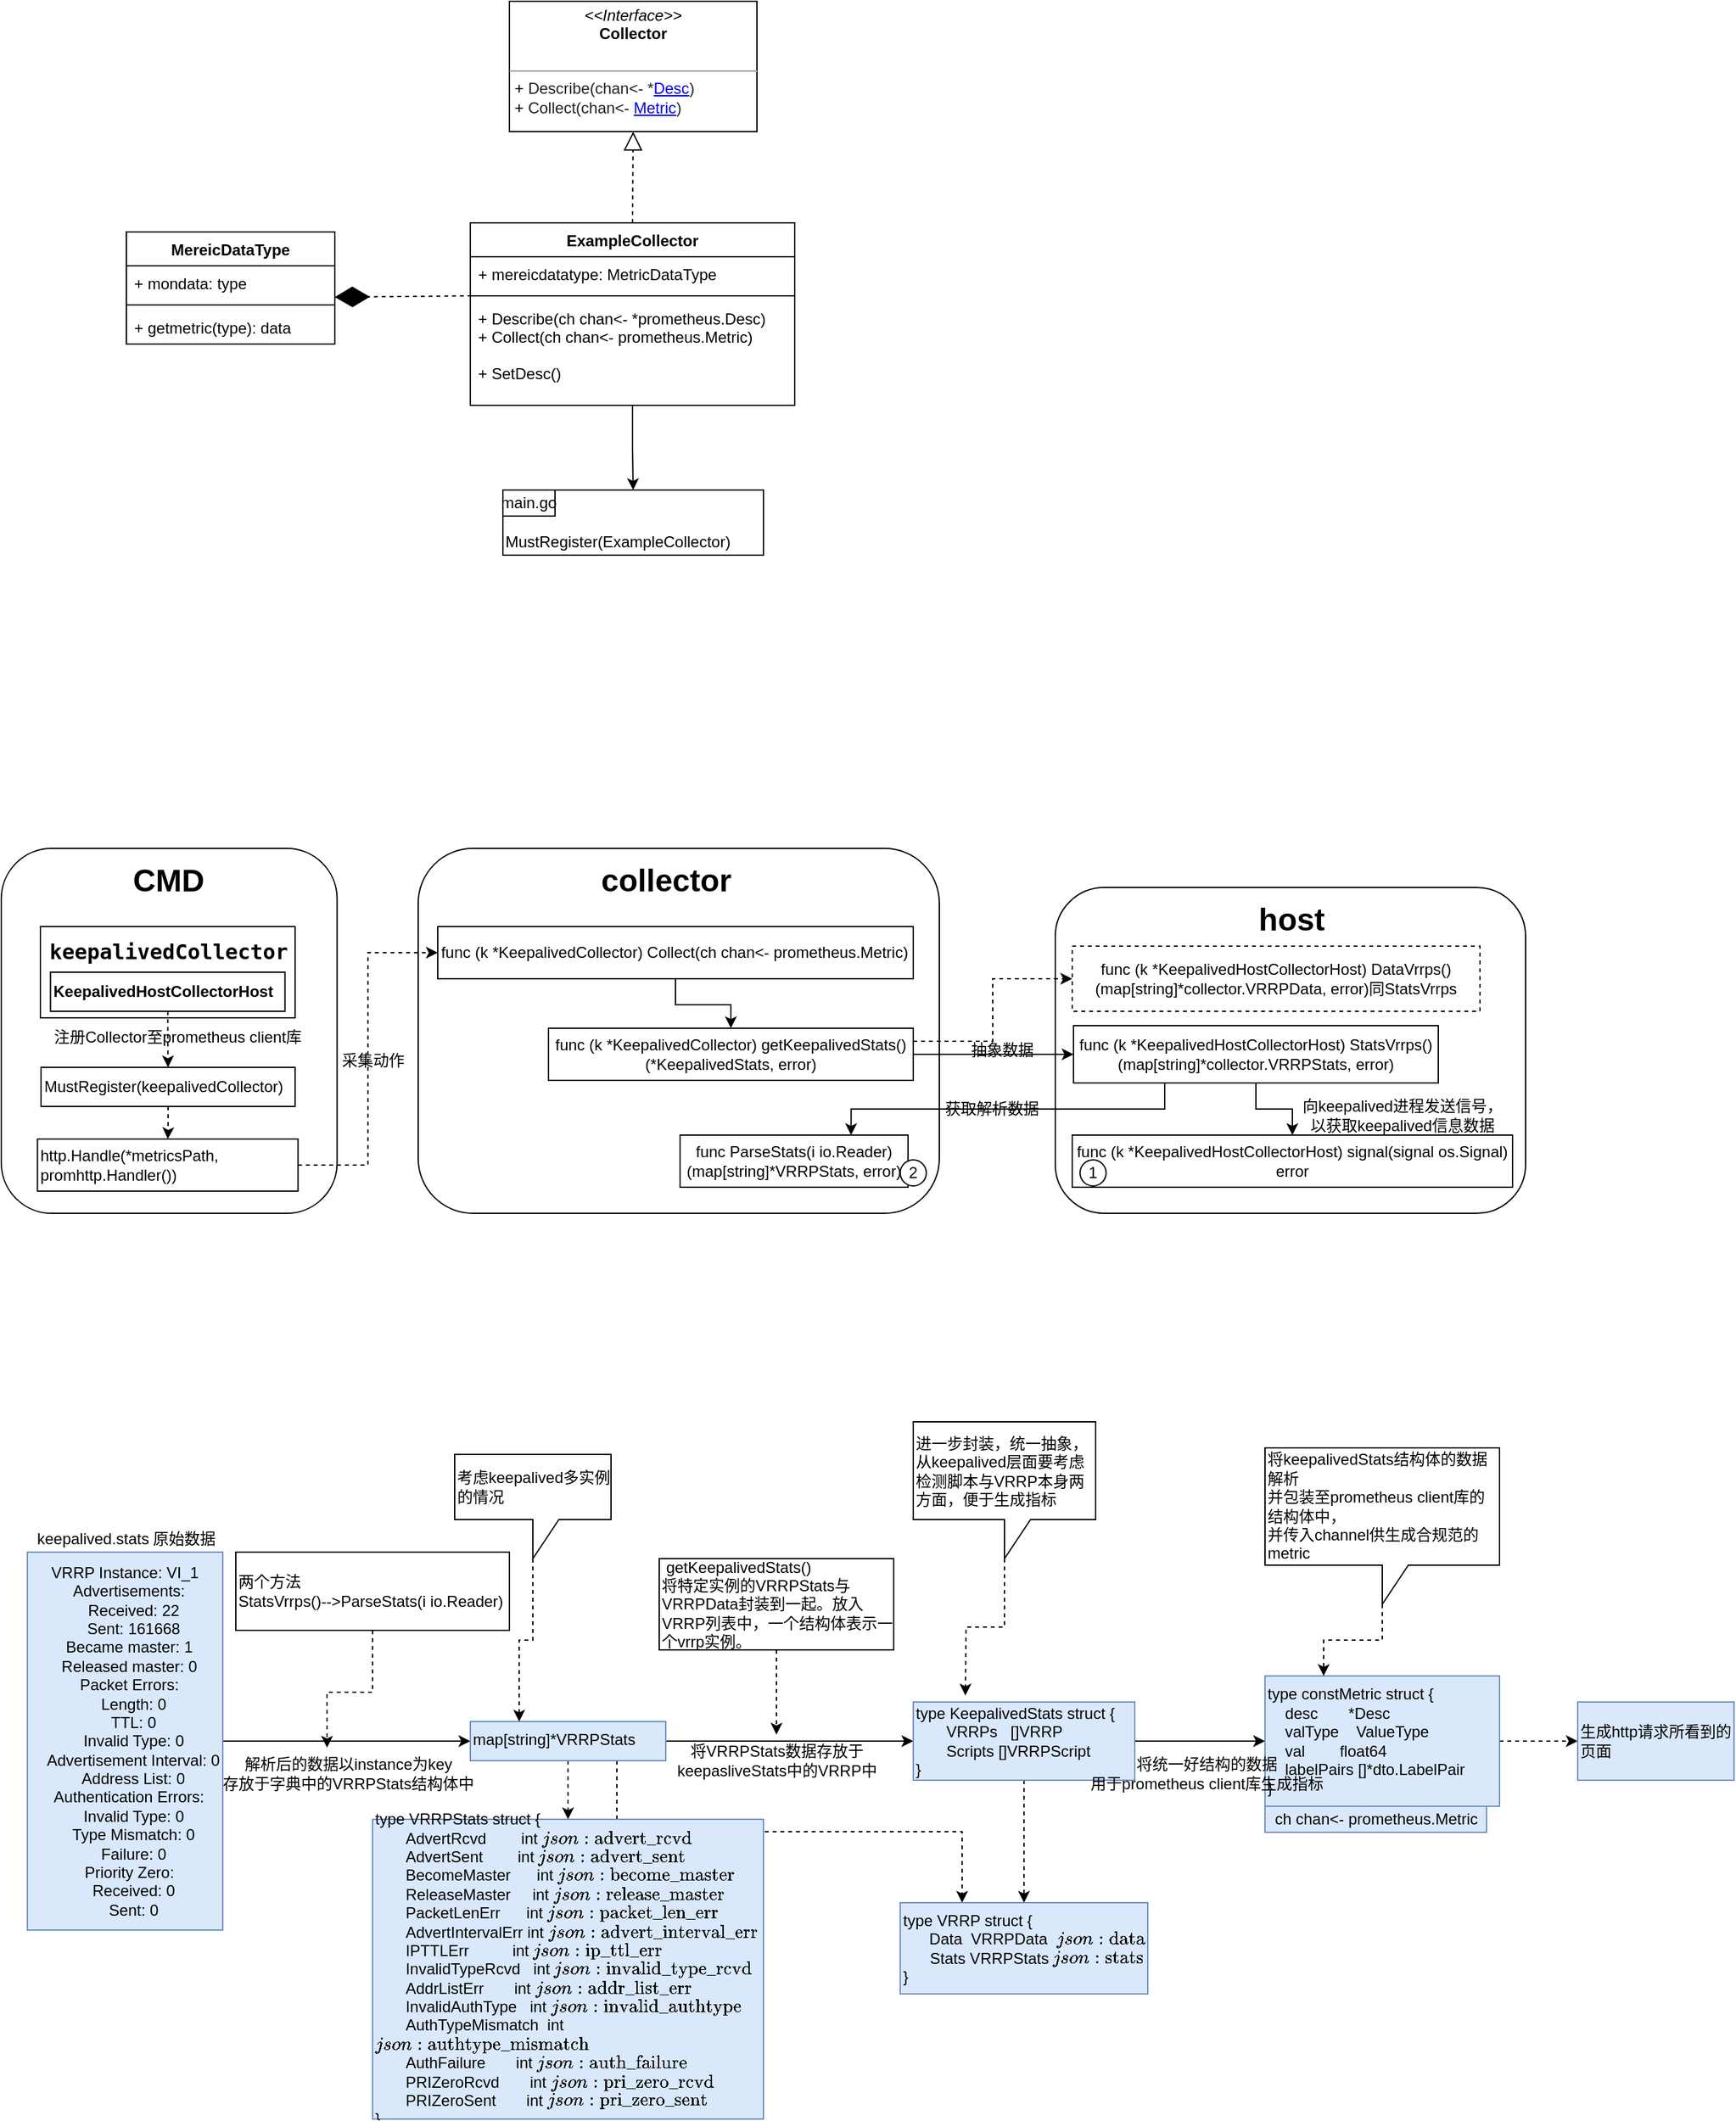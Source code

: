 <mxfile version="14.5.1" type="github">
  <diagram id="C5RBs43oDa-KdzZeNtuy" name="Page-1">
    <mxGraphModel dx="1422" dy="706" grid="1" gridSize="10" guides="1" tooltips="1" connect="1" arrows="1" fold="1" page="1" pageScale="1" pageWidth="827" pageHeight="1169" math="0" shadow="0">
      <root>
        <mxCell id="WIyWlLk6GJQsqaUBKTNV-0" />
        <mxCell id="WIyWlLk6GJQsqaUBKTNV-1" parent="WIyWlLk6GJQsqaUBKTNV-0" />
        <mxCell id="RVAC2XV0_P0tuHo6thdl-79" value="" style="rounded=1;whiteSpace=wrap;html=1;strokeColor=#000000;fillColor=#FFFFFF;fontSize=12;align=left;" vertex="1" parent="WIyWlLk6GJQsqaUBKTNV-1">
          <mxGeometry x="170" y="910" width="257.75" height="280" as="geometry" />
        </mxCell>
        <mxCell id="RVAC2XV0_P0tuHo6thdl-9" value="" style="rounded=1;whiteSpace=wrap;html=1;strokeColor=#000000;fillColor=#FFFFFF;" vertex="1" parent="WIyWlLk6GJQsqaUBKTNV-1">
          <mxGeometry x="979" y="940" width="361" height="250" as="geometry" />
        </mxCell>
        <mxCell id="RVAC2XV0_P0tuHo6thdl-6" value="" style="rounded=1;whiteSpace=wrap;html=1;strokeColor=#000000;fillColor=#FFFFFF;" vertex="1" parent="WIyWlLk6GJQsqaUBKTNV-1">
          <mxGeometry x="490" y="910" width="400" height="280" as="geometry" />
        </mxCell>
        <mxCell id="RVAC2XV0_P0tuHo6thdl-4" value="&lt;pre&gt;&lt;span style=&quot;font-size: 16px ; background-color: rgb(255 , 255 , 255)&quot;&gt;&lt;b&gt;keepalivedCollector&lt;/b&gt;&lt;/span&gt;&lt;span style=&quot;background-color: rgb(43 , 43 , 43) ; color: rgb(169 , 183 , 198) ; font-size: 12pt&quot;&gt;&lt;br&gt;&lt;/span&gt;&lt;/pre&gt;&lt;pre&gt;&lt;span style=&quot;font-size: 16px ; background-color: rgb(255 , 255 , 255)&quot;&gt;&lt;b&gt;&lt;br&gt;&lt;/b&gt;&lt;/span&gt;&lt;/pre&gt;" style="html=1;fillColor=#FFFFFF;" vertex="1" parent="WIyWlLk6GJQsqaUBKTNV-1">
          <mxGeometry x="200" y="970" width="195.5" height="70" as="geometry" />
        </mxCell>
        <mxCell id="RVAC2XV0_P0tuHo6thdl-12" style="edgeStyle=orthogonalEdgeStyle;rounded=0;orthogonalLoop=1;jettySize=auto;html=1;exitX=0.5;exitY=1;exitDx=0;exitDy=0;fontSize=12;" edge="1" parent="WIyWlLk6GJQsqaUBKTNV-1" source="RVAC2XV0_P0tuHo6thdl-5" target="RVAC2XV0_P0tuHo6thdl-8">
          <mxGeometry relative="1" as="geometry" />
        </mxCell>
        <mxCell id="RVAC2XV0_P0tuHo6thdl-5" value="func (k *KeepalivedCollector) Collect(ch chan&amp;lt;- prometheus.Metric)&amp;nbsp;" style="html=1;" vertex="1" parent="WIyWlLk6GJQsqaUBKTNV-1">
          <mxGeometry x="505" y="970" width="365" height="40" as="geometry" />
        </mxCell>
        <mxCell id="RVAC2XV0_P0tuHo6thdl-7" value="collector" style="text;html=1;align=center;verticalAlign=middle;resizable=0;points=[];autosize=1;fontStyle=1;fontSize=24;" vertex="1" parent="WIyWlLk6GJQsqaUBKTNV-1">
          <mxGeometry x="620" y="920" width="120" height="30" as="geometry" />
        </mxCell>
        <mxCell id="RVAC2XV0_P0tuHo6thdl-11" style="edgeStyle=orthogonalEdgeStyle;rounded=0;orthogonalLoop=1;jettySize=auto;html=1;exitX=1;exitY=0.5;exitDx=0;exitDy=0;entryX=0;entryY=0.5;entryDx=0;entryDy=0;fontSize=12;" edge="1" parent="WIyWlLk6GJQsqaUBKTNV-1" source="RVAC2XV0_P0tuHo6thdl-8" target="RVAC2XV0_P0tuHo6thdl-10">
          <mxGeometry relative="1" as="geometry" />
        </mxCell>
        <mxCell id="RVAC2XV0_P0tuHo6thdl-75" style="edgeStyle=orthogonalEdgeStyle;rounded=0;orthogonalLoop=1;jettySize=auto;html=1;exitX=1;exitY=0.25;exitDx=0;exitDy=0;entryX=0;entryY=0.5;entryDx=0;entryDy=0;fontSize=12;dashed=1;" edge="1" parent="WIyWlLk6GJQsqaUBKTNV-1" source="RVAC2XV0_P0tuHo6thdl-8" target="RVAC2XV0_P0tuHo6thdl-27">
          <mxGeometry relative="1" as="geometry" />
        </mxCell>
        <mxCell id="RVAC2XV0_P0tuHo6thdl-8" value="func (k *KeepalivedCollector) getKeepalivedStats() &lt;br&gt;(*KeepalivedStats, error)" style="rounded=0;whiteSpace=wrap;html=1;strokeColor=#000000;fillColor=#FFFFFF;fontSize=12;" vertex="1" parent="WIyWlLk6GJQsqaUBKTNV-1">
          <mxGeometry x="590" y="1048" width="280" height="40" as="geometry" />
        </mxCell>
        <mxCell id="RVAC2XV0_P0tuHo6thdl-15" style="edgeStyle=orthogonalEdgeStyle;rounded=0;orthogonalLoop=1;jettySize=auto;html=1;fontSize=12;" edge="1" parent="WIyWlLk6GJQsqaUBKTNV-1" source="RVAC2XV0_P0tuHo6thdl-10" target="RVAC2XV0_P0tuHo6thdl-14">
          <mxGeometry relative="1" as="geometry" />
        </mxCell>
        <mxCell id="RVAC2XV0_P0tuHo6thdl-25" style="edgeStyle=orthogonalEdgeStyle;rounded=0;orthogonalLoop=1;jettySize=auto;html=1;exitX=0.25;exitY=1;exitDx=0;exitDy=0;entryX=0.75;entryY=0;entryDx=0;entryDy=0;fontSize=12;" edge="1" parent="WIyWlLk6GJQsqaUBKTNV-1" source="RVAC2XV0_P0tuHo6thdl-10" target="RVAC2XV0_P0tuHo6thdl-21">
          <mxGeometry relative="1" as="geometry" />
        </mxCell>
        <mxCell id="RVAC2XV0_P0tuHo6thdl-10" value="func (k *KeepalivedHostCollectorHost) StatsVrrps() (map[string]*collector.VRRPStats, error)" style="rounded=0;whiteSpace=wrap;html=1;strokeColor=#000000;fillColor=#FFFFFF;fontSize=12;" vertex="1" parent="WIyWlLk6GJQsqaUBKTNV-1">
          <mxGeometry x="993" y="1046" width="280" height="44" as="geometry" />
        </mxCell>
        <mxCell id="RVAC2XV0_P0tuHo6thdl-14" value="func (k *KeepalivedHostCollectorHost) signal(signal os.Signal) &lt;br&gt;error" style="rounded=0;whiteSpace=wrap;html=1;strokeColor=#000000;fillColor=#FFFFFF;fontSize=12;" vertex="1" parent="WIyWlLk6GJQsqaUBKTNV-1">
          <mxGeometry x="992" y="1130" width="338" height="40" as="geometry" />
        </mxCell>
        <mxCell id="RVAC2XV0_P0tuHo6thdl-16" value="host" style="text;html=1;align=center;verticalAlign=middle;resizable=0;points=[];autosize=1;fontStyle=1;fontSize=24;" vertex="1" parent="WIyWlLk6GJQsqaUBKTNV-1">
          <mxGeometry x="1124.5" y="950" width="70" height="30" as="geometry" />
        </mxCell>
        <mxCell id="RVAC2XV0_P0tuHo6thdl-17" value="向keepalived进程发送信号，&lt;br&gt;以获取keepalived信息数据" style="text;html=1;align=center;verticalAlign=middle;resizable=0;points=[];autosize=1;fontSize=12;" vertex="1" parent="WIyWlLk6GJQsqaUBKTNV-1">
          <mxGeometry x="1160" y="1100" width="170" height="30" as="geometry" />
        </mxCell>
        <mxCell id="RVAC2XV0_P0tuHo6thdl-20" value="1" style="ellipse;whiteSpace=wrap;html=1;aspect=fixed;strokeColor=#000000;fillColor=#FFFFFF;fontSize=12;" vertex="1" parent="WIyWlLk6GJQsqaUBKTNV-1">
          <mxGeometry x="998" y="1149" width="20" height="20" as="geometry" />
        </mxCell>
        <mxCell id="RVAC2XV0_P0tuHo6thdl-21" value="func ParseStats(i io.Reader) &lt;br&gt;(map[string]*VRRPStats, error)" style="rounded=0;whiteSpace=wrap;html=1;strokeColor=#000000;fillColor=#FFFFFF;fontSize=12;" vertex="1" parent="WIyWlLk6GJQsqaUBKTNV-1">
          <mxGeometry x="691" y="1130" width="175" height="40" as="geometry" />
        </mxCell>
        <mxCell id="RVAC2XV0_P0tuHo6thdl-22" value="2" style="ellipse;whiteSpace=wrap;html=1;aspect=fixed;strokeColor=#000000;fillColor=#FFFFFF;fontSize=12;" vertex="1" parent="WIyWlLk6GJQsqaUBKTNV-1">
          <mxGeometry x="860" y="1149" width="20" height="20" as="geometry" />
        </mxCell>
        <mxCell id="RVAC2XV0_P0tuHo6thdl-27" value="func (k *KeepalivedHostCollectorHost) DataVrrps() (map[string]*collector.VRRPData, error)同StatsVrrps" style="rounded=0;whiteSpace=wrap;html=1;strokeColor=#000000;fillColor=#FFFFFF;fontSize=12;dashed=1;" vertex="1" parent="WIyWlLk6GJQsqaUBKTNV-1">
          <mxGeometry x="992" y="985" width="313" height="50" as="geometry" />
        </mxCell>
        <mxCell id="RVAC2XV0_P0tuHo6thdl-29" value="采集动作" style="text;html=1;align=center;verticalAlign=middle;resizable=0;points=[];autosize=1;fontSize=12;" vertex="1" parent="WIyWlLk6GJQsqaUBKTNV-1">
          <mxGeometry x="425" y="1063" width="60" height="20" as="geometry" />
        </mxCell>
        <mxCell id="RVAC2XV0_P0tuHo6thdl-46" style="edgeStyle=orthogonalEdgeStyle;rounded=0;orthogonalLoop=1;jettySize=auto;html=1;fontSize=12;" edge="1" parent="WIyWlLk6GJQsqaUBKTNV-1" source="RVAC2XV0_P0tuHo6thdl-30" target="RVAC2XV0_P0tuHo6thdl-35">
          <mxGeometry relative="1" as="geometry" />
        </mxCell>
        <mxCell id="RVAC2XV0_P0tuHo6thdl-30" value="&lt;div&gt;VRRP Instance: VI_1&lt;/div&gt;&lt;div&gt;&amp;nbsp; Advertisements:&lt;/div&gt;&lt;div&gt;&amp;nbsp; &amp;nbsp; Received: 22&lt;/div&gt;&lt;div&gt;&amp;nbsp; &amp;nbsp; Sent: 161668&lt;/div&gt;&lt;div&gt;&amp;nbsp; Became master: 1&lt;/div&gt;&lt;div&gt;&amp;nbsp; Released master: 0&lt;/div&gt;&lt;div&gt;&amp;nbsp; Packet Errors:&lt;/div&gt;&lt;div&gt;&amp;nbsp; &amp;nbsp; Length: 0&lt;/div&gt;&lt;div&gt;&amp;nbsp; &amp;nbsp; TTL: 0&lt;/div&gt;&lt;div&gt;&amp;nbsp; &amp;nbsp; Invalid Type: 0&lt;/div&gt;&lt;div&gt;&amp;nbsp; &amp;nbsp; Advertisement Interval: 0&lt;/div&gt;&lt;div&gt;&amp;nbsp; &amp;nbsp; Address List: 0&lt;/div&gt;&lt;div&gt;&amp;nbsp; Authentication Errors:&lt;/div&gt;&lt;div&gt;&amp;nbsp; &amp;nbsp; Invalid Type: 0&lt;/div&gt;&lt;div&gt;&amp;nbsp; &amp;nbsp; Type Mismatch: 0&lt;/div&gt;&lt;div&gt;&amp;nbsp; &amp;nbsp; Failure: 0&lt;/div&gt;&lt;div&gt;&amp;nbsp; Priority Zero:&lt;/div&gt;&lt;div&gt;&amp;nbsp; &amp;nbsp; Received: 0&lt;/div&gt;&lt;div&gt;&amp;nbsp; &amp;nbsp; Sent: 0&lt;/div&gt;" style="text;html=1;strokeColor=#6c8ebf;fillColor=#dae8fc;align=center;verticalAlign=middle;whiteSpace=wrap;rounded=0;fontSize=12;" vertex="1" parent="WIyWlLk6GJQsqaUBKTNV-1">
          <mxGeometry x="190" y="1450" width="150" height="290" as="geometry" />
        </mxCell>
        <mxCell id="RVAC2XV0_P0tuHo6thdl-33" value="keepalived.stats" style="text;html=1;align=center;verticalAlign=middle;resizable=0;points=[];autosize=1;fontSize=12;" vertex="1" parent="WIyWlLk6GJQsqaUBKTNV-1">
          <mxGeometry x="190" y="1430" width="100" height="20" as="geometry" />
        </mxCell>
        <mxCell id="RVAC2XV0_P0tuHo6thdl-34" value="原始数据" style="text;html=1;align=center;verticalAlign=middle;resizable=0;points=[];autosize=1;fontSize=12;" vertex="1" parent="WIyWlLk6GJQsqaUBKTNV-1">
          <mxGeometry x="280" y="1430" width="60" height="20" as="geometry" />
        </mxCell>
        <mxCell id="RVAC2XV0_P0tuHo6thdl-48" style="edgeStyle=orthogonalEdgeStyle;rounded=0;orthogonalLoop=1;jettySize=auto;html=1;entryX=0.5;entryY=0;entryDx=0;entryDy=0;fontSize=12;dashed=1;" edge="1" parent="WIyWlLk6GJQsqaUBKTNV-1" source="RVAC2XV0_P0tuHo6thdl-35" target="RVAC2XV0_P0tuHo6thdl-43">
          <mxGeometry relative="1" as="geometry" />
        </mxCell>
        <mxCell id="RVAC2XV0_P0tuHo6thdl-57" style="edgeStyle=orthogonalEdgeStyle;rounded=0;orthogonalLoop=1;jettySize=auto;html=1;fontSize=12;" edge="1" parent="WIyWlLk6GJQsqaUBKTNV-1" source="RVAC2XV0_P0tuHo6thdl-35" target="RVAC2XV0_P0tuHo6thdl-38">
          <mxGeometry relative="1" as="geometry" />
        </mxCell>
        <mxCell id="RVAC2XV0_P0tuHo6thdl-70" style="edgeStyle=orthogonalEdgeStyle;rounded=0;orthogonalLoop=1;jettySize=auto;html=1;exitX=0.75;exitY=1;exitDx=0;exitDy=0;fontSize=12;entryX=0.25;entryY=0;entryDx=0;entryDy=0;dashed=1;" edge="1" parent="WIyWlLk6GJQsqaUBKTNV-1" source="RVAC2XV0_P0tuHo6thdl-35" target="RVAC2XV0_P0tuHo6thdl-40">
          <mxGeometry relative="1" as="geometry">
            <mxPoint x="910" y="1710" as="targetPoint" />
          </mxGeometry>
        </mxCell>
        <mxCell id="RVAC2XV0_P0tuHo6thdl-35" value="map[string]*VRRPStats" style="text;whiteSpace=wrap;html=1;fontSize=12;fillColor=#dae8fc;strokeColor=#6c8ebf;" vertex="1" parent="WIyWlLk6GJQsqaUBKTNV-1">
          <mxGeometry x="530" y="1580" width="150" height="30" as="geometry" />
        </mxCell>
        <mxCell id="RVAC2XV0_P0tuHo6thdl-56" style="edgeStyle=orthogonalEdgeStyle;rounded=0;orthogonalLoop=1;jettySize=auto;html=1;dashed=1;fontSize=12;" edge="1" parent="WIyWlLk6GJQsqaUBKTNV-1" source="RVAC2XV0_P0tuHo6thdl-38" target="RVAC2XV0_P0tuHo6thdl-40">
          <mxGeometry relative="1" as="geometry" />
        </mxCell>
        <mxCell id="RVAC2XV0_P0tuHo6thdl-62" style="edgeStyle=orthogonalEdgeStyle;rounded=0;orthogonalLoop=1;jettySize=auto;html=1;fontSize=12;" edge="1" parent="WIyWlLk6GJQsqaUBKTNV-1" source="RVAC2XV0_P0tuHo6thdl-38" target="RVAC2XV0_P0tuHo6thdl-61">
          <mxGeometry relative="1" as="geometry" />
        </mxCell>
        <mxCell id="RVAC2XV0_P0tuHo6thdl-38" value="&lt;div&gt;type KeepalivedStats struct {&lt;/div&gt;&lt;div&gt;&lt;span&gt;&lt;/span&gt;&amp;nbsp; &amp;nbsp; &amp;nbsp; &amp;nbsp;VRRPs&amp;nbsp; &amp;nbsp;[]VRRP&lt;/div&gt;&lt;div&gt;&lt;span&gt;&lt;/span&gt;&amp;nbsp; &amp;nbsp; &amp;nbsp; &amp;nbsp;Scripts []VRRPScript&lt;/div&gt;&lt;div&gt;}&lt;/div&gt;" style="text;html=1;align=left;verticalAlign=middle;resizable=0;points=[];autosize=1;fontSize=12;fillColor=#dae8fc;strokeColor=#6c8ebf;" vertex="1" parent="WIyWlLk6GJQsqaUBKTNV-1">
          <mxGeometry x="870" y="1565" width="170" height="60" as="geometry" />
        </mxCell>
        <mxCell id="RVAC2XV0_P0tuHo6thdl-40" value="&lt;div style=&quot;text-align: left&quot;&gt;type VRRP struct {&lt;/div&gt;&lt;div&gt;&lt;span&gt;&lt;/span&gt;&amp;nbsp; &amp;nbsp; &amp;nbsp; Data&amp;nbsp; VRRPData&amp;nbsp; `json:&quot;data&quot;`&lt;/div&gt;&lt;div&gt;&lt;span&gt;&lt;/span&gt;&amp;nbsp; &amp;nbsp; &amp;nbsp; Stats VRRPStats `json:&quot;stats&quot;`&lt;/div&gt;&lt;div style=&quot;text-align: left&quot;&gt;}&lt;/div&gt;" style="text;html=1;strokeColor=#6c8ebf;fillColor=#dae8fc;align=center;verticalAlign=middle;whiteSpace=wrap;rounded=0;fontSize=12;" vertex="1" parent="WIyWlLk6GJQsqaUBKTNV-1">
          <mxGeometry x="860" y="1719" width="190" height="70" as="geometry" />
        </mxCell>
        <mxCell id="RVAC2XV0_P0tuHo6thdl-42" value="解析后的数据以instance为key&lt;br&gt;存放于字典中的VRRPStats结构体中" style="text;html=1;align=center;verticalAlign=middle;resizable=0;points=[];autosize=1;fontSize=12;" vertex="1" parent="WIyWlLk6GJQsqaUBKTNV-1">
          <mxGeometry x="331" y="1605" width="210" height="30" as="geometry" />
        </mxCell>
        <mxCell id="RVAC2XV0_P0tuHo6thdl-43" value="&lt;div&gt;type VRRPStats struct {&lt;/div&gt;&lt;div&gt;&lt;span&gt;&amp;nbsp; &amp;nbsp; &amp;nbsp; &amp;nbsp;AdvertRcvd&amp;nbsp; &amp;nbsp; &amp;nbsp; &amp;nbsp; int `json:&quot;advert_rcvd&quot;`&lt;/span&gt;&lt;/div&gt;&lt;div&gt;&lt;span&gt;&amp;nbsp; &amp;nbsp; &amp;nbsp; &amp;nbsp;AdvertSent&amp;nbsp; &amp;nbsp; &amp;nbsp; &amp;nbsp; int `json:&quot;advert_sent&quot;`&lt;/span&gt;&lt;/div&gt;&lt;div&gt;&amp;nbsp; &amp;nbsp; &amp;nbsp; &amp;nbsp;BecomeMaster&amp;nbsp; &amp;nbsp; &amp;nbsp; int `json:&quot;become_master&quot;`&lt;/div&gt;&lt;div&gt;&amp;nbsp; &amp;nbsp; &amp;nbsp; &amp;nbsp;ReleaseMaster&amp;nbsp; &amp;nbsp; &amp;nbsp;int `json:&quot;release_master&quot;`&lt;/div&gt;&lt;div&gt;&amp;nbsp; &amp;nbsp; &amp;nbsp; &amp;nbsp;PacketLenErr&amp;nbsp; &amp;nbsp; &amp;nbsp; int `json:&quot;packet_len_err&quot;`&lt;/div&gt;&lt;div&gt;&amp;nbsp; &amp;nbsp; &amp;nbsp; &amp;nbsp;AdvertIntervalErr int `json:&quot;advert_interval_err&quot;`&lt;/div&gt;&lt;div&gt;&amp;nbsp; &amp;nbsp; &amp;nbsp; &amp;nbsp;IPTTLErr&amp;nbsp; &amp;nbsp; &amp;nbsp; &amp;nbsp; &amp;nbsp; int `json:&quot;ip_ttl_err&quot;`&lt;/div&gt;&lt;div&gt;&amp;nbsp; &amp;nbsp; &amp;nbsp; &amp;nbsp;InvalidTypeRcvd&amp;nbsp; &amp;nbsp;int `json:&quot;invalid_type_rcvd&quot;`&lt;/div&gt;&lt;div&gt;&amp;nbsp; &amp;nbsp; &amp;nbsp; &amp;nbsp;AddrListErr&amp;nbsp; &amp;nbsp; &amp;nbsp; &amp;nbsp;int `json:&quot;addr_list_err&quot;`&lt;/div&gt;&lt;div&gt;&amp;nbsp; &amp;nbsp; &amp;nbsp; &amp;nbsp;InvalidAuthType&amp;nbsp; &amp;nbsp;int `json:&quot;invalid_authtype&quot;`&lt;/div&gt;&lt;div&gt;&lt;span&gt;&amp;nbsp; &amp;nbsp; &amp;nbsp; &amp;nbsp;AuthTypeMismatch&amp;nbsp; int `json:&quot;authtype_mismatch&quot;`&lt;/span&gt;&lt;/div&gt;&lt;div&gt;&amp;nbsp; &amp;nbsp; &amp;nbsp; &amp;nbsp;AuthFailure&amp;nbsp; &amp;nbsp; &amp;nbsp; &amp;nbsp;int `json:&quot;auth_failure&quot;`&lt;/div&gt;&lt;div&gt;&amp;nbsp; &amp;nbsp; &amp;nbsp; &amp;nbsp;PRIZeroRcvd&amp;nbsp; &amp;nbsp; &amp;nbsp; &amp;nbsp;int `json:&quot;pri_zero_rcvd&quot;`&lt;/div&gt;&lt;div&gt;&amp;nbsp; &amp;nbsp; &amp;nbsp; &amp;nbsp;PRIZeroSent&amp;nbsp; &amp;nbsp; &amp;nbsp; &amp;nbsp;int `json:&quot;pri_zero_sent&quot;`&lt;/div&gt;&lt;div&gt;}&lt;/div&gt;" style="rounded=0;whiteSpace=wrap;html=1;strokeColor=#6c8ebf;fillColor=#dae8fc;fontSize=12;align=left;" vertex="1" parent="WIyWlLk6GJQsqaUBKTNV-1">
          <mxGeometry x="455" y="1655" width="300" height="230" as="geometry" />
        </mxCell>
        <mxCell id="RVAC2XV0_P0tuHo6thdl-52" style="edgeStyle=orthogonalEdgeStyle;rounded=0;orthogonalLoop=1;jettySize=auto;html=1;entryX=0.25;entryY=0;entryDx=0;entryDy=0;dashed=1;fontSize=12;" edge="1" parent="WIyWlLk6GJQsqaUBKTNV-1" source="RVAC2XV0_P0tuHo6thdl-51" target="RVAC2XV0_P0tuHo6thdl-35">
          <mxGeometry relative="1" as="geometry" />
        </mxCell>
        <mxCell id="RVAC2XV0_P0tuHo6thdl-51" value="考虑keepalived多实例的情况" style="shape=callout;whiteSpace=wrap;html=1;perimeter=calloutPerimeter;strokeColor=#000000;fillColor=#FFFFFF;fontSize=12;align=left;" vertex="1" parent="WIyWlLk6GJQsqaUBKTNV-1">
          <mxGeometry x="518" y="1375" width="120" height="80" as="geometry" />
        </mxCell>
        <mxCell id="RVAC2XV0_P0tuHo6thdl-54" style="edgeStyle=orthogonalEdgeStyle;rounded=0;orthogonalLoop=1;jettySize=auto;html=1;entryX=0.424;entryY=-0.167;entryDx=0;entryDy=0;entryPerimeter=0;dashed=1;fontSize=12;" edge="1" parent="WIyWlLk6GJQsqaUBKTNV-1" source="RVAC2XV0_P0tuHo6thdl-53" target="RVAC2XV0_P0tuHo6thdl-42">
          <mxGeometry relative="1" as="geometry" />
        </mxCell>
        <mxCell id="RVAC2XV0_P0tuHo6thdl-53" value="两个方法&lt;br&gt;StatsVrrps()--&amp;gt;ParseStats(i io.Reader)" style="rounded=0;whiteSpace=wrap;html=1;strokeColor=#000000;fillColor=#FFFFFF;fontSize=12;align=left;" vertex="1" parent="WIyWlLk6GJQsqaUBKTNV-1">
          <mxGeometry x="350" y="1450" width="210" height="60" as="geometry" />
        </mxCell>
        <mxCell id="RVAC2XV0_P0tuHo6thdl-58" value="将VRRPStats数据存放于&lt;br&gt;keepasliveStats中的VRRP中" style="text;html=1;align=center;verticalAlign=middle;resizable=0;points=[];autosize=1;fontSize=12;" vertex="1" parent="WIyWlLk6GJQsqaUBKTNV-1">
          <mxGeometry x="680" y="1595" width="170" height="30" as="geometry" />
        </mxCell>
        <mxCell id="RVAC2XV0_P0tuHo6thdl-60" style="edgeStyle=orthogonalEdgeStyle;rounded=0;orthogonalLoop=1;jettySize=auto;html=1;dashed=1;fontSize=12;" edge="1" parent="WIyWlLk6GJQsqaUBKTNV-1" source="RVAC2XV0_P0tuHo6thdl-59">
          <mxGeometry relative="1" as="geometry">
            <mxPoint x="910" y="1560" as="targetPoint" />
          </mxGeometry>
        </mxCell>
        <mxCell id="RVAC2XV0_P0tuHo6thdl-59" value="进一步封装，统一抽象，从keepalived层面要考虑检测脚本与VRRP本身两方面，便于生成指标" style="shape=callout;whiteSpace=wrap;html=1;perimeter=calloutPerimeter;strokeColor=#000000;fillColor=#FFFFFF;fontSize=12;align=left;" vertex="1" parent="WIyWlLk6GJQsqaUBKTNV-1">
          <mxGeometry x="870" y="1350" width="140" height="105" as="geometry" />
        </mxCell>
        <mxCell id="RVAC2XV0_P0tuHo6thdl-74" style="edgeStyle=orthogonalEdgeStyle;rounded=0;orthogonalLoop=1;jettySize=auto;html=1;entryX=0;entryY=0.5;entryDx=0;entryDy=0;dashed=1;fontSize=12;" edge="1" parent="WIyWlLk6GJQsqaUBKTNV-1" source="RVAC2XV0_P0tuHo6thdl-61" target="RVAC2XV0_P0tuHo6thdl-73">
          <mxGeometry relative="1" as="geometry" />
        </mxCell>
        <mxCell id="RVAC2XV0_P0tuHo6thdl-61" value="&lt;div&gt;type constMetric struct {&lt;/div&gt;&lt;div&gt;&lt;span&gt;&lt;/span&gt;&amp;nbsp; &amp;nbsp; desc&amp;nbsp; &amp;nbsp; &amp;nbsp; &amp;nbsp;*Desc&lt;/div&gt;&lt;div&gt;&lt;span&gt;&lt;/span&gt;&amp;nbsp; &amp;nbsp; valType&amp;nbsp; &amp;nbsp; ValueType&lt;/div&gt;&lt;div&gt;&lt;span&gt;&lt;/span&gt;&amp;nbsp; &amp;nbsp; val&amp;nbsp; &amp;nbsp; &amp;nbsp; &amp;nbsp; float64&lt;/div&gt;&lt;div&gt;&lt;span&gt;&lt;/span&gt;&amp;nbsp; &amp;nbsp; labelPairs []*dto.LabelPair&lt;/div&gt;&lt;div&gt;}&lt;/div&gt;" style="text;html=1;strokeColor=#6c8ebf;fillColor=#dae8fc;align=left;verticalAlign=middle;whiteSpace=wrap;rounded=0;fontSize=12;" vertex="1" parent="WIyWlLk6GJQsqaUBKTNV-1">
          <mxGeometry x="1140" y="1545" width="180" height="100" as="geometry" />
        </mxCell>
        <mxCell id="RVAC2XV0_P0tuHo6thdl-64" value="ch chan&amp;lt;- prometheus.Metric" style="text;html=1;align=center;verticalAlign=middle;resizable=0;points=[];autosize=1;fontSize=12;fillColor=#dae8fc;strokeColor=#6c8ebf;" vertex="1" parent="WIyWlLk6GJQsqaUBKTNV-1">
          <mxGeometry x="1140" y="1645" width="170" height="20" as="geometry" />
        </mxCell>
        <mxCell id="RVAC2XV0_P0tuHo6thdl-66" style="edgeStyle=orthogonalEdgeStyle;rounded=0;orthogonalLoop=1;jettySize=auto;html=1;entryX=0.25;entryY=0;entryDx=0;entryDy=0;dashed=1;fontSize=12;" edge="1" parent="WIyWlLk6GJQsqaUBKTNV-1" source="RVAC2XV0_P0tuHo6thdl-65" target="RVAC2XV0_P0tuHo6thdl-61">
          <mxGeometry relative="1" as="geometry" />
        </mxCell>
        <mxCell id="RVAC2XV0_P0tuHo6thdl-65" value="&lt;span style=&quot;text-align: center&quot;&gt;将keepalivedStats结构体的数据解析&lt;/span&gt;&lt;br style=&quot;text-align: center&quot;&gt;&lt;span style=&quot;text-align: center&quot;&gt;并包装至prometheus client库的结构体中，&lt;/span&gt;&lt;br style=&quot;text-align: center&quot;&gt;&lt;span style=&quot;text-align: center&quot;&gt;并传入channel供生成合规范的metric&lt;/span&gt;" style="shape=callout;whiteSpace=wrap;html=1;perimeter=calloutPerimeter;strokeColor=#000000;fillColor=#FFFFFF;fontSize=12;align=left;" vertex="1" parent="WIyWlLk6GJQsqaUBKTNV-1">
          <mxGeometry x="1140" y="1370" width="180" height="120" as="geometry" />
        </mxCell>
        <mxCell id="RVAC2XV0_P0tuHo6thdl-71" style="edgeStyle=orthogonalEdgeStyle;rounded=0;orthogonalLoop=1;jettySize=auto;html=1;dashed=1;fontSize=12;" edge="1" parent="WIyWlLk6GJQsqaUBKTNV-1" source="RVAC2XV0_P0tuHo6thdl-69">
          <mxGeometry relative="1" as="geometry">
            <mxPoint x="765" y="1590" as="targetPoint" />
          </mxGeometry>
        </mxCell>
        <mxCell id="RVAC2XV0_P0tuHo6thdl-69" value="&amp;nbsp;getKeepalivedStats()&lt;br&gt;将特定实例的VRRPStats与VRRPData封装到一起。放入VRRP列表中，一个结构体表示一个vrrp实例。" style="rounded=0;whiteSpace=wrap;html=1;strokeColor=#000000;fillColor=#FFFFFF;fontSize=12;align=left;" vertex="1" parent="WIyWlLk6GJQsqaUBKTNV-1">
          <mxGeometry x="675" y="1455" width="180" height="70" as="geometry" />
        </mxCell>
        <mxCell id="RVAC2XV0_P0tuHo6thdl-72" value="将统一好结构的数据&lt;br&gt;用于prometheus client库生成指标" style="text;html=1;align=center;verticalAlign=middle;resizable=0;points=[];autosize=1;fontSize=12;" vertex="1" parent="WIyWlLk6GJQsqaUBKTNV-1">
          <mxGeometry x="1000" y="1605" width="190" height="30" as="geometry" />
        </mxCell>
        <mxCell id="RVAC2XV0_P0tuHo6thdl-73" value="生成http请求所看到的页面" style="rounded=0;whiteSpace=wrap;html=1;strokeColor=#6c8ebf;fillColor=#dae8fc;fontSize=12;align=left;" vertex="1" parent="WIyWlLk6GJQsqaUBKTNV-1">
          <mxGeometry x="1380" y="1565" width="120" height="60" as="geometry" />
        </mxCell>
        <mxCell id="RVAC2XV0_P0tuHo6thdl-76" value="抽象数据" style="text;html=1;align=center;verticalAlign=middle;resizable=0;points=[];autosize=1;fontSize=12;" vertex="1" parent="WIyWlLk6GJQsqaUBKTNV-1">
          <mxGeometry x="908" y="1055" width="60" height="20" as="geometry" />
        </mxCell>
        <mxCell id="RVAC2XV0_P0tuHo6thdl-78" value="获取解析数据" style="text;html=1;align=center;verticalAlign=middle;resizable=0;points=[];autosize=1;fontSize=12;" vertex="1" parent="WIyWlLk6GJQsqaUBKTNV-1">
          <mxGeometry x="885" y="1100" width="90" height="20" as="geometry" />
        </mxCell>
        <mxCell id="RVAC2XV0_P0tuHo6thdl-80" value="CMD" style="text;html=1;align=center;verticalAlign=middle;resizable=0;points=[];autosize=1;fontStyle=1;fontSize=24;" vertex="1" parent="WIyWlLk6GJQsqaUBKTNV-1">
          <mxGeometry x="262.75" y="920" width="70" height="30" as="geometry" />
        </mxCell>
        <mxCell id="RVAC2XV0_P0tuHo6thdl-83" style="edgeStyle=orthogonalEdgeStyle;rounded=0;orthogonalLoop=1;jettySize=auto;html=1;entryX=0.5;entryY=0;entryDx=0;entryDy=0;dashed=1;fontSize=12;" edge="1" parent="WIyWlLk6GJQsqaUBKTNV-1" source="RVAC2XV0_P0tuHo6thdl-81" target="RVAC2XV0_P0tuHo6thdl-82">
          <mxGeometry relative="1" as="geometry" />
        </mxCell>
        <mxCell id="RVAC2XV0_P0tuHo6thdl-81" value="KeepalivedHostCollectorHost" style="rounded=0;whiteSpace=wrap;html=1;strokeColor=#000000;fillColor=#FFFFFF;fontSize=12;align=left;fontStyle=1" vertex="1" parent="WIyWlLk6GJQsqaUBKTNV-1">
          <mxGeometry x="207.75" y="1005" width="180" height="30" as="geometry" />
        </mxCell>
        <mxCell id="RVAC2XV0_P0tuHo6thdl-86" style="edgeStyle=orthogonalEdgeStyle;rounded=0;orthogonalLoop=1;jettySize=auto;html=1;exitX=0.5;exitY=1;exitDx=0;exitDy=0;dashed=1;fontSize=12;" edge="1" parent="WIyWlLk6GJQsqaUBKTNV-1" source="RVAC2XV0_P0tuHo6thdl-82" target="RVAC2XV0_P0tuHo6thdl-85">
          <mxGeometry relative="1" as="geometry" />
        </mxCell>
        <mxCell id="RVAC2XV0_P0tuHo6thdl-82" value="MustRegister(keepalivedCollector)" style="rounded=0;whiteSpace=wrap;html=1;strokeColor=#000000;fillColor=#FFFFFF;fontSize=12;align=left;" vertex="1" parent="WIyWlLk6GJQsqaUBKTNV-1">
          <mxGeometry x="200.5" y="1078" width="195" height="30" as="geometry" />
        </mxCell>
        <mxCell id="RVAC2XV0_P0tuHo6thdl-84" value="注册Collector至prometheus client库" style="text;html=1;align=center;verticalAlign=middle;resizable=0;points=[];autosize=1;fontSize=12;" vertex="1" parent="WIyWlLk6GJQsqaUBKTNV-1">
          <mxGeometry x="200" y="1045" width="210" height="20" as="geometry" />
        </mxCell>
        <mxCell id="RVAC2XV0_P0tuHo6thdl-87" style="edgeStyle=orthogonalEdgeStyle;rounded=0;orthogonalLoop=1;jettySize=auto;html=1;exitX=1;exitY=0.5;exitDx=0;exitDy=0;entryX=0;entryY=0.5;entryDx=0;entryDy=0;dashed=1;fontSize=12;" edge="1" parent="WIyWlLk6GJQsqaUBKTNV-1" source="RVAC2XV0_P0tuHo6thdl-85" target="RVAC2XV0_P0tuHo6thdl-5">
          <mxGeometry relative="1" as="geometry" />
        </mxCell>
        <mxCell id="RVAC2XV0_P0tuHo6thdl-85" value="http.Handle(*metricsPath, promhttp.Handler())" style="rounded=0;whiteSpace=wrap;html=1;strokeColor=#000000;fillColor=#FFFFFF;fontSize=12;align=left;" vertex="1" parent="WIyWlLk6GJQsqaUBKTNV-1">
          <mxGeometry x="197.75" y="1133" width="200" height="40" as="geometry" />
        </mxCell>
        <mxCell id="RVAC2XV0_P0tuHo6thdl-90" value="MereicDataType" style="swimlane;fontStyle=1;align=center;verticalAlign=top;childLayout=stackLayout;horizontal=1;startSize=26;horizontalStack=0;resizeParent=1;resizeParentMax=0;resizeLast=0;collapsible=1;marginBottom=0;strokeColor=#000000;fillColor=#FFFFFF;fontSize=12;" vertex="1" parent="WIyWlLk6GJQsqaUBKTNV-1">
          <mxGeometry x="266" y="437" width="160" height="86" as="geometry" />
        </mxCell>
        <mxCell id="RVAC2XV0_P0tuHo6thdl-91" value="+ mondata: type" style="text;strokeColor=none;fillColor=none;align=left;verticalAlign=top;spacingLeft=4;spacingRight=4;overflow=hidden;rotatable=0;points=[[0,0.5],[1,0.5]];portConstraint=eastwest;" vertex="1" parent="RVAC2XV0_P0tuHo6thdl-90">
          <mxGeometry y="26" width="160" height="26" as="geometry" />
        </mxCell>
        <mxCell id="RVAC2XV0_P0tuHo6thdl-92" value="" style="line;strokeWidth=1;fillColor=none;align=left;verticalAlign=middle;spacingTop=-1;spacingLeft=3;spacingRight=3;rotatable=0;labelPosition=right;points=[];portConstraint=eastwest;" vertex="1" parent="RVAC2XV0_P0tuHo6thdl-90">
          <mxGeometry y="52" width="160" height="8" as="geometry" />
        </mxCell>
        <mxCell id="RVAC2XV0_P0tuHo6thdl-93" value="+ getmetric(type): data" style="text;strokeColor=none;fillColor=none;align=left;verticalAlign=top;spacingLeft=4;spacingRight=4;overflow=hidden;rotatable=0;points=[[0,0.5],[1,0.5]];portConstraint=eastwest;" vertex="1" parent="RVAC2XV0_P0tuHo6thdl-90">
          <mxGeometry y="60" width="160" height="26" as="geometry" />
        </mxCell>
        <mxCell id="RVAC2XV0_P0tuHo6thdl-105" style="edgeStyle=orthogonalEdgeStyle;rounded=0;orthogonalLoop=1;jettySize=auto;html=1;entryX=0.5;entryY=0;entryDx=0;entryDy=0;fontSize=12;" edge="1" parent="WIyWlLk6GJQsqaUBKTNV-1" source="RVAC2XV0_P0tuHo6thdl-94" target="RVAC2XV0_P0tuHo6thdl-89">
          <mxGeometry relative="1" as="geometry" />
        </mxCell>
        <mxCell id="RVAC2XV0_P0tuHo6thdl-94" value="ExampleCollector" style="swimlane;fontStyle=1;align=center;verticalAlign=top;childLayout=stackLayout;horizontal=1;startSize=26;horizontalStack=0;resizeParent=1;resizeParentMax=0;resizeLast=0;collapsible=1;marginBottom=0;strokeColor=#000000;fillColor=#FFFFFF;fontSize=12;" vertex="1" parent="WIyWlLk6GJQsqaUBKTNV-1">
          <mxGeometry x="530" y="430" width="249" height="140" as="geometry" />
        </mxCell>
        <mxCell id="RVAC2XV0_P0tuHo6thdl-95" value="+ mereicdatatype: MetricDataType" style="text;strokeColor=none;fillColor=none;align=left;verticalAlign=top;spacingLeft=4;spacingRight=4;overflow=hidden;rotatable=0;points=[[0,0.5],[1,0.5]];portConstraint=eastwest;" vertex="1" parent="RVAC2XV0_P0tuHo6thdl-94">
          <mxGeometry y="26" width="249" height="26" as="geometry" />
        </mxCell>
        <mxCell id="RVAC2XV0_P0tuHo6thdl-96" value="" style="line;strokeWidth=1;fillColor=none;align=left;verticalAlign=middle;spacingTop=-1;spacingLeft=3;spacingRight=3;rotatable=0;labelPosition=right;points=[];portConstraint=eastwest;" vertex="1" parent="RVAC2XV0_P0tuHo6thdl-94">
          <mxGeometry y="52" width="249" height="8" as="geometry" />
        </mxCell>
        <mxCell id="RVAC2XV0_P0tuHo6thdl-97" value="+ Describe(ch chan&lt;- *prometheus.Desc)&#xa;+ Collect(ch chan&lt;- prometheus.Metric)&#xa;&#xa;+ SetDesc() " style="text;strokeColor=none;fillColor=none;align=left;verticalAlign=top;spacingLeft=4;spacingRight=4;overflow=hidden;rotatable=0;points=[[0,0.5],[1,0.5]];portConstraint=eastwest;" vertex="1" parent="RVAC2XV0_P0tuHo6thdl-94">
          <mxGeometry y="60" width="249" height="80" as="geometry" />
        </mxCell>
        <mxCell id="RVAC2XV0_P0tuHo6thdl-98" value="&lt;p style=&quot;margin: 4px 0px 0px ; text-align: center&quot;&gt;&lt;font style=&quot;font-size: 12px&quot;&gt;&lt;i&gt;&amp;lt;&amp;lt;Interface&amp;gt;&amp;gt;&lt;/i&gt;&lt;br&gt;&lt;b&gt;Collector&lt;/b&gt;&lt;/font&gt;&lt;/p&gt;&lt;font style=&quot;font-size: 12px&quot;&gt;&lt;br&gt;&lt;/font&gt;&lt;hr size=&quot;1&quot;&gt;&lt;p style=&quot;margin: 0px 0px 0px 4px&quot;&gt;&lt;font style=&quot;font-size: 12px&quot;&gt;+&amp;nbsp;&lt;span style=&quot;color: rgb(32 , 34 , 36)&quot;&gt;Describe(chan&amp;lt;- *&lt;/span&gt;&lt;a href=&quot;https://pkg.go.dev/github.com/prometheus/client_golang/prometheus@v1.11.0#Desc&quot; style=&quot;box-sizing: border-box&quot;&gt;Desc&lt;/a&gt;&lt;span style=&quot;color: rgb(32 , 34 , 36)&quot;&gt;)&lt;/span&gt;&lt;/font&gt;&lt;/p&gt;&lt;p style=&quot;margin: 0px 0px 0px 4px&quot;&gt;&lt;font style=&quot;font-size: 12px&quot;&gt;+&amp;nbsp;&lt;span style=&quot;color: rgb(32 , 34 , 36)&quot;&gt;Collect(chan&amp;lt;- &lt;/span&gt;&lt;a href=&quot;https://pkg.go.dev/github.com/prometheus/client_golang/prometheus@v1.11.0#Metric&quot; style=&quot;box-sizing: border-box&quot;&gt;Metric&lt;/a&gt;&lt;span style=&quot;color: rgb(32 , 34 , 36)&quot;&gt;)&lt;/span&gt;&lt;/font&gt;&lt;/p&gt;" style="verticalAlign=top;align=left;overflow=fill;fontSize=12;fontFamily=Helvetica;html=1;strokeColor=#000000;fillColor=#FFFFFF;" vertex="1" parent="WIyWlLk6GJQsqaUBKTNV-1">
          <mxGeometry x="560" y="260" width="190" height="100" as="geometry" />
        </mxCell>
        <mxCell id="RVAC2XV0_P0tuHo6thdl-101" value="" style="endArrow=block;dashed=1;endFill=0;endSize=12;html=1;fontSize=12;exitX=0.5;exitY=0;exitDx=0;exitDy=0;entryX=0.5;entryY=1;entryDx=0;entryDy=0;" edge="1" parent="WIyWlLk6GJQsqaUBKTNV-1" source="RVAC2XV0_P0tuHo6thdl-94" target="RVAC2XV0_P0tuHo6thdl-98">
          <mxGeometry width="160" relative="1" as="geometry">
            <mxPoint x="650" y="400" as="sourcePoint" />
            <mxPoint x="810" y="400" as="targetPoint" />
          </mxGeometry>
        </mxCell>
        <mxCell id="RVAC2XV0_P0tuHo6thdl-106" value="" style="group" vertex="1" connectable="0" parent="WIyWlLk6GJQsqaUBKTNV-1">
          <mxGeometry x="555" y="635" width="200" height="50" as="geometry" />
        </mxCell>
        <mxCell id="RVAC2XV0_P0tuHo6thdl-89" value="&lt;br&gt;&lt;br&gt;MustRegister(ExampleCollector)" style="html=1;strokeColor=#000000;fillColor=#FFFFFF;fontSize=12;align=left;" vertex="1" parent="RVAC2XV0_P0tuHo6thdl-106">
          <mxGeometry width="200" height="50" as="geometry" />
        </mxCell>
        <mxCell id="RVAC2XV0_P0tuHo6thdl-102" value="main.go" style="text;html=1;fillColor=none;align=center;verticalAlign=middle;whiteSpace=wrap;rounded=0;fontSize=12;strokeColor=#000000;" vertex="1" parent="RVAC2XV0_P0tuHo6thdl-106">
          <mxGeometry width="40" height="20" as="geometry" />
        </mxCell>
        <mxCell id="RVAC2XV0_P0tuHo6thdl-108" value="" style="endArrow=diamondThin;endFill=1;endSize=24;html=1;dashed=1;fontSize=12;exitX=0.004;exitY=-0.05;exitDx=0;exitDy=0;entryX=1;entryY=0.923;entryDx=0;entryDy=0;entryPerimeter=0;exitPerimeter=0;" edge="1" parent="WIyWlLk6GJQsqaUBKTNV-1" source="RVAC2XV0_P0tuHo6thdl-97" target="RVAC2XV0_P0tuHo6thdl-91">
          <mxGeometry width="160" relative="1" as="geometry">
            <mxPoint x="356" y="570" as="sourcePoint" />
            <mxPoint x="516" y="570" as="targetPoint" />
          </mxGeometry>
        </mxCell>
      </root>
    </mxGraphModel>
  </diagram>
</mxfile>
